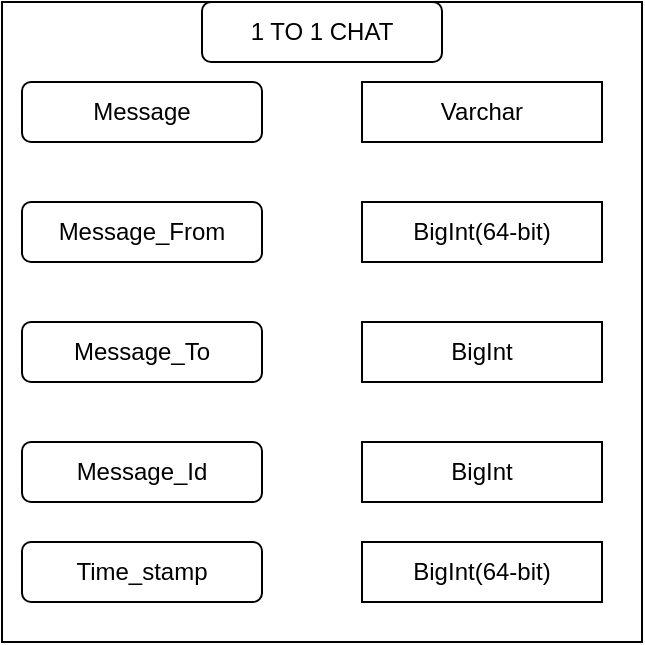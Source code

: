 <mxfile version="14.7.3" type="github">
  <diagram id="MqI81qCm6mwfX92G_5o7" name="Page-1">
    <mxGraphModel dx="798" dy="462" grid="1" gridSize="10" guides="1" tooltips="1" connect="1" arrows="1" fold="1" page="1" pageScale="1" pageWidth="827" pageHeight="1169" math="0" shadow="0">
      <root>
        <mxCell id="0" />
        <mxCell id="1" parent="0" />
        <mxCell id="Vt6wYl9N-vJ9xgdhq9Ds-1" value="&lt;span style=&quot;color: rgba(0 , 0 , 0 , 0) ; font-family: monospace ; font-size: 0px&quot;&gt;%3CmxGraphModel%3E%3Croot%3E%3CmxCell%20id%3D%220%22%2F%3E%3CmxCell%20id%3D%221%22%20parent%3D%220%22%2F%3E%3CmxCell%20id%3D%222%22%20value%3D%22Varchar%22%20style%3D%22rounded%3D0%3BwhiteSpace%3Dwrap%3Bhtml%3D1%3B%22%20vertex%3D%221%22%20parent%3D%221%22%3E%3CmxGeometry%20x%3D%22260%22%20y%3D%22270%22%20width%3D%22120%22%20height%3D%2230%22%20as%3D%22geometry%22%2F%3E%3C%2FmxCell%3E%3C%2Froot%3E%3C%2FmxGraphModel%3E&lt;/span&gt;" style="whiteSpace=wrap;html=1;aspect=fixed;" vertex="1" parent="1">
          <mxGeometry x="80" y="230" width="320" height="320" as="geometry" />
        </mxCell>
        <mxCell id="Vt6wYl9N-vJ9xgdhq9Ds-2" value="Message" style="rounded=1;whiteSpace=wrap;html=1;" vertex="1" parent="1">
          <mxGeometry x="90" y="270" width="120" height="30" as="geometry" />
        </mxCell>
        <mxCell id="Vt6wYl9N-vJ9xgdhq9Ds-3" value="Message_From" style="rounded=1;whiteSpace=wrap;html=1;" vertex="1" parent="1">
          <mxGeometry x="90" y="330" width="120" height="30" as="geometry" />
        </mxCell>
        <mxCell id="Vt6wYl9N-vJ9xgdhq9Ds-4" value="Message_To" style="rounded=1;whiteSpace=wrap;html=1;" vertex="1" parent="1">
          <mxGeometry x="90" y="390" width="120" height="30" as="geometry" />
        </mxCell>
        <mxCell id="Vt6wYl9N-vJ9xgdhq9Ds-5" value="Message_Id" style="rounded=1;whiteSpace=wrap;html=1;" vertex="1" parent="1">
          <mxGeometry x="90" y="450" width="120" height="30" as="geometry" />
        </mxCell>
        <mxCell id="Vt6wYl9N-vJ9xgdhq9Ds-6" value="Time_stamp" style="rounded=1;whiteSpace=wrap;html=1;" vertex="1" parent="1">
          <mxGeometry x="90" y="500" width="120" height="30" as="geometry" />
        </mxCell>
        <mxCell id="Vt6wYl9N-vJ9xgdhq9Ds-7" value="Varchar" style="rounded=0;whiteSpace=wrap;html=1;" vertex="1" parent="1">
          <mxGeometry x="260" y="270" width="120" height="30" as="geometry" />
        </mxCell>
        <mxCell id="Vt6wYl9N-vJ9xgdhq9Ds-10" value="BigInt(64-bit)" style="rounded=0;whiteSpace=wrap;html=1;" vertex="1" parent="1">
          <mxGeometry x="260" y="330" width="120" height="30" as="geometry" />
        </mxCell>
        <mxCell id="Vt6wYl9N-vJ9xgdhq9Ds-11" value="BigInt&lt;span style=&quot;color: rgba(0 , 0 , 0 , 0) ; font-family: monospace ; font-size: 0px&quot;&gt;%3CmxGraphModel%3E%3Croot%3E%3CmxCell%20id%3D%220%22%2F%3E%3CmxCell%20id%3D%221%22%20parent%3D%220%22%2F%3E%3CmxCell%20id%3D%222%22%20value%3D%22Varchar%22%20style%3D%22rounded%3D0%3BwhiteSpace%3Dwrap%3Bhtml%3D1%3B%22%20vertex%3D%221%22%20parent%3D%221%22%3E%3CmxGeometry%20x%3D%22260%22%20y%3D%22270%22%20width%3D%22120%22%20height%3D%2230%22%20as%3D%22geometry%22%2F%3E%3C%2FmxCell%3E%3C%2Froot%3E%3C%2FmxGraphModel%3E(64-BI&lt;/span&gt;" style="rounded=0;whiteSpace=wrap;html=1;" vertex="1" parent="1">
          <mxGeometry x="260" y="390" width="120" height="30" as="geometry" />
        </mxCell>
        <mxCell id="Vt6wYl9N-vJ9xgdhq9Ds-12" value="BigInt" style="rounded=0;whiteSpace=wrap;html=1;" vertex="1" parent="1">
          <mxGeometry x="260" y="450" width="120" height="30" as="geometry" />
        </mxCell>
        <mxCell id="Vt6wYl9N-vJ9xgdhq9Ds-13" value="BigInt(64-bit)" style="rounded=0;whiteSpace=wrap;html=1;" vertex="1" parent="1">
          <mxGeometry x="260" y="500" width="120" height="30" as="geometry" />
        </mxCell>
        <mxCell id="Vt6wYl9N-vJ9xgdhq9Ds-14" value="1 TO 1 CHAT" style="rounded=1;whiteSpace=wrap;html=1;" vertex="1" parent="1">
          <mxGeometry x="180" y="230" width="120" height="30" as="geometry" />
        </mxCell>
      </root>
    </mxGraphModel>
  </diagram>
</mxfile>
